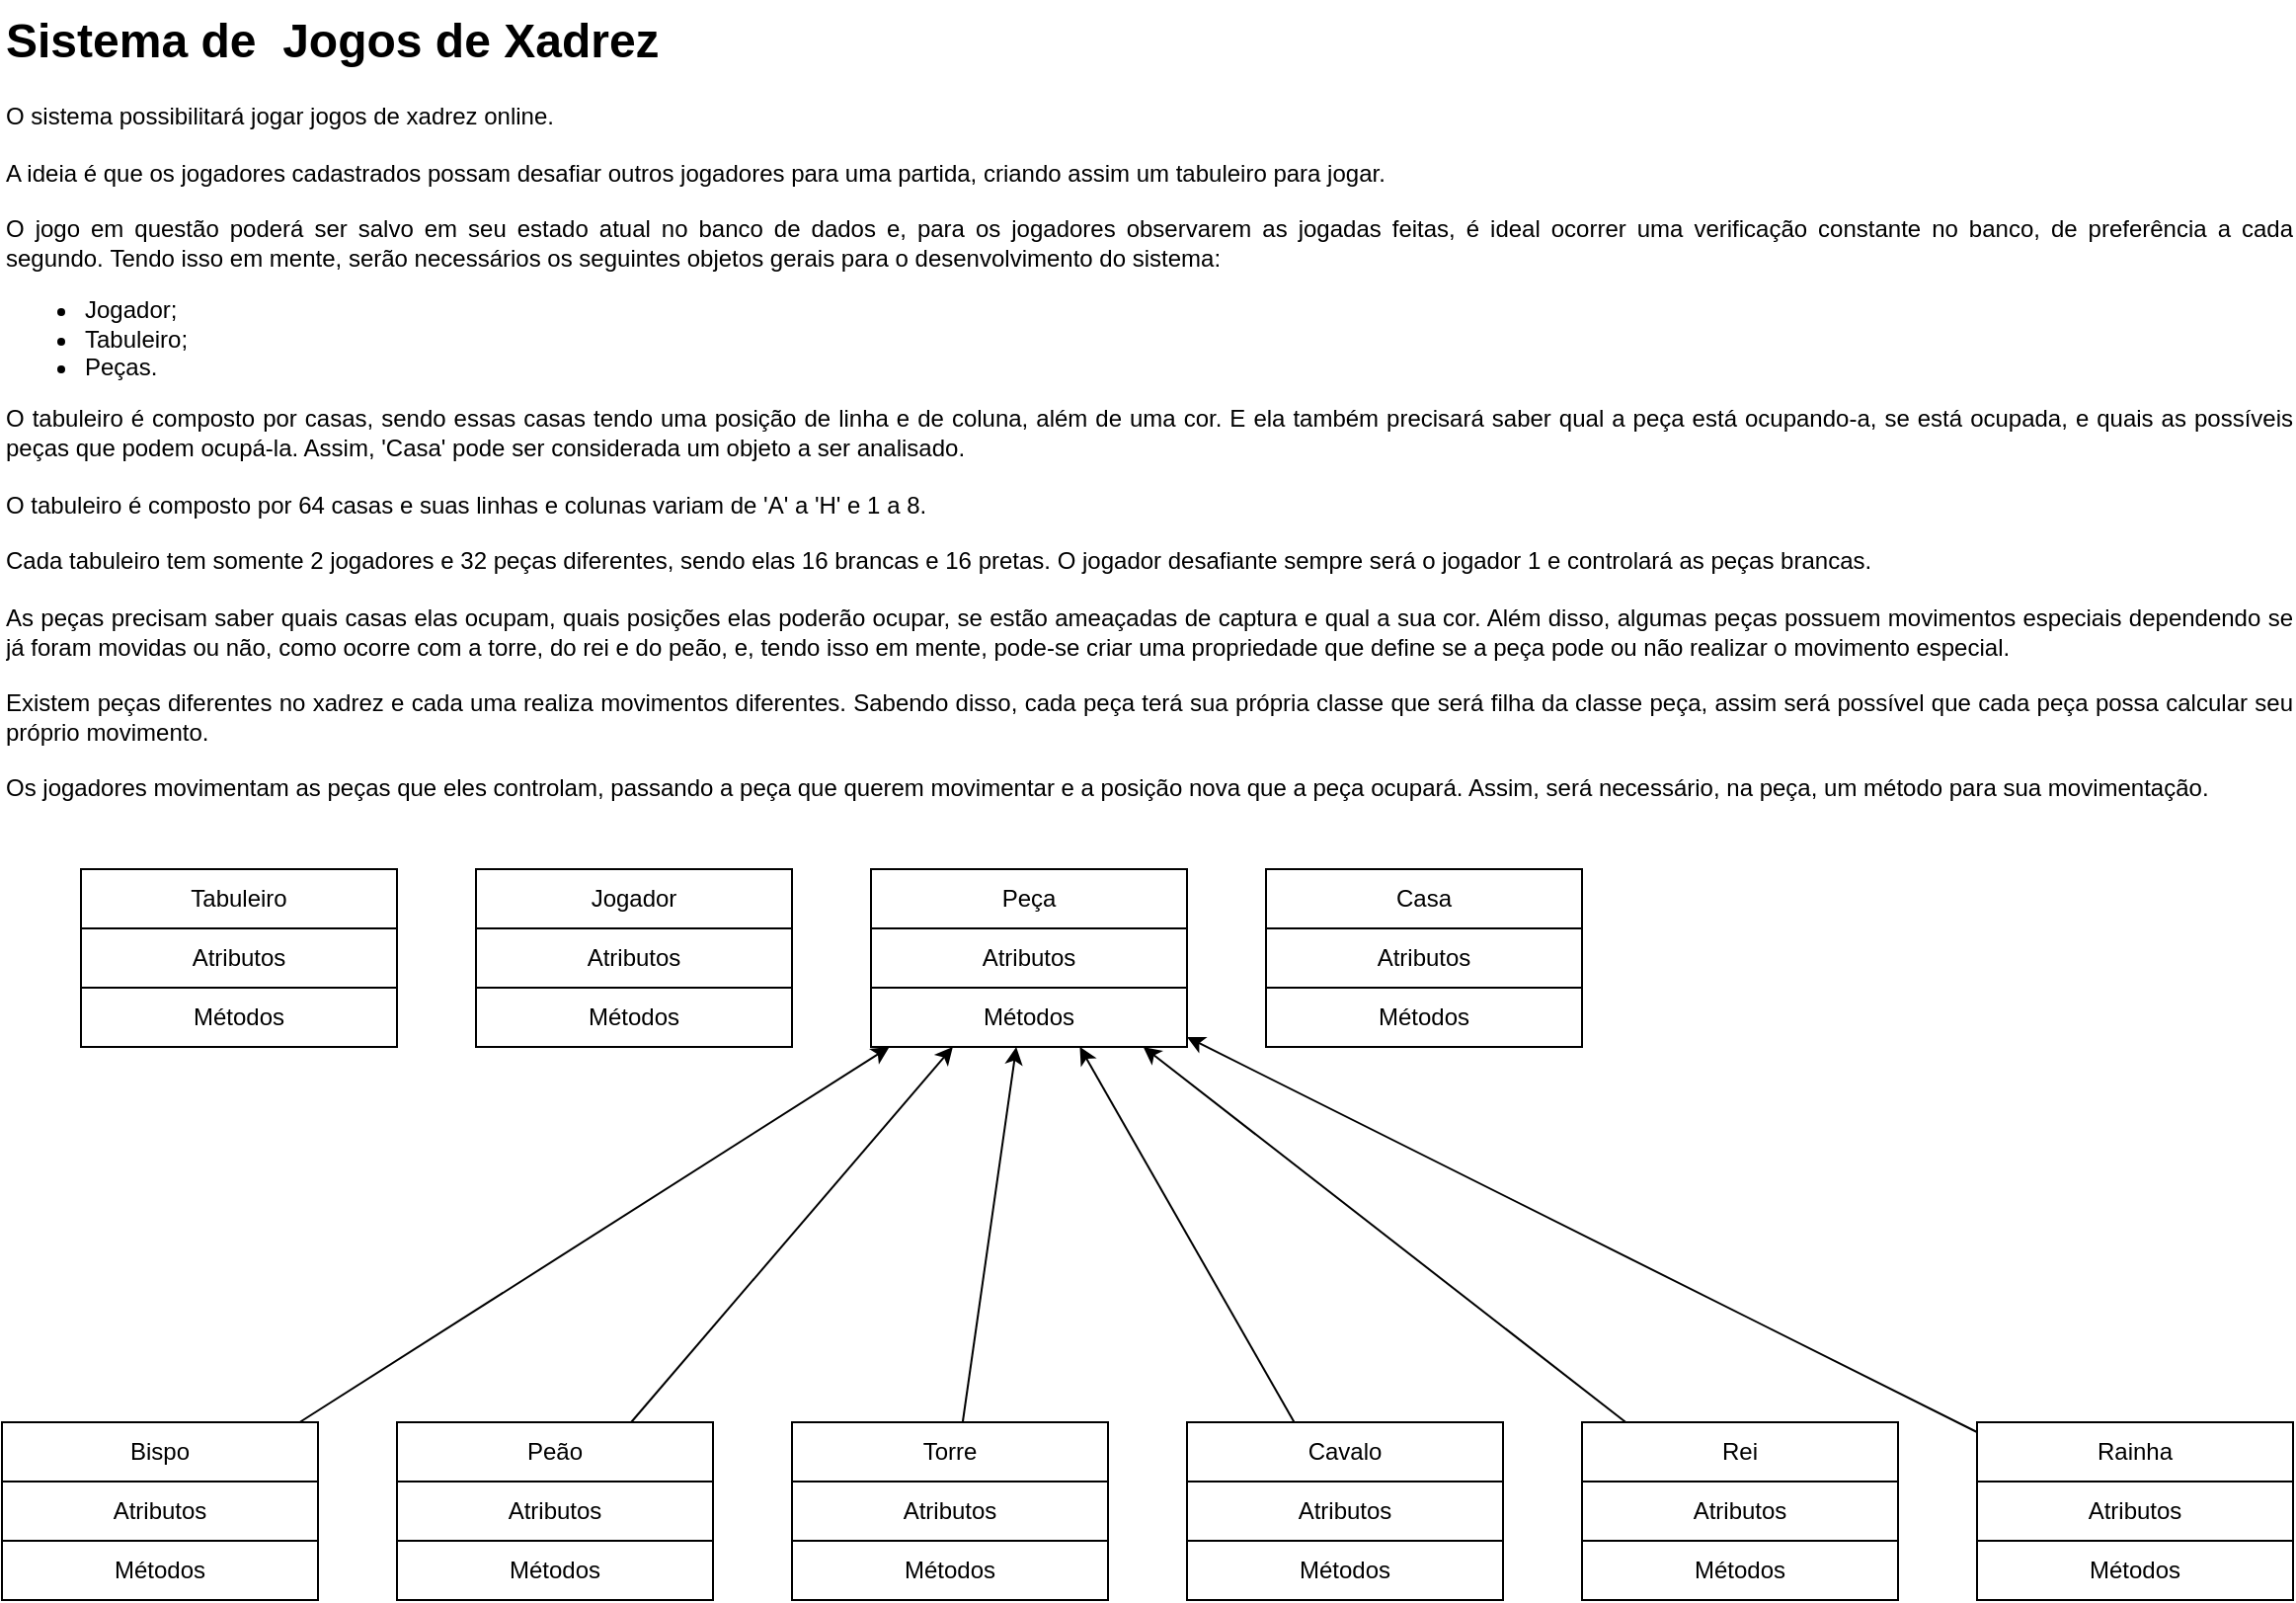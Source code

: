 <mxfile version="24.0.7" type="device">
  <diagram name="Página-1" id="HEw_7R2QyH2AdsNqoVbW">
    <mxGraphModel dx="1687" dy="918" grid="1" gridSize="10" guides="1" tooltips="1" connect="1" arrows="1" fold="1" page="1" pageScale="1" pageWidth="827" pageHeight="1169" math="0" shadow="0">
      <root>
        <mxCell id="0" />
        <mxCell id="1" parent="0" />
        <mxCell id="XlonBsh9_OxFFWAn-YS3-1" value="&lt;h1 style=&quot;text-align: justify; margin-top: 0px;&quot;&gt;Sistema de&amp;nbsp; Jogos de Xadrez&lt;/h1&gt;&lt;div&gt;&lt;div style=&quot;text-align: justify;&quot;&gt;O sistema possibilitará jogar jogos de xadrez online.&lt;/div&gt;&lt;div style=&quot;text-align: justify;&quot;&gt;&lt;br&gt;&lt;/div&gt;&lt;div&gt;&lt;div style=&quot;text-align: justify;&quot;&gt;&lt;span style=&quot;background-color: initial;&quot;&gt;A ideia é que os jogadores cadastrados possam desafiar outros jogadores para uma partida, criando assim um tabuleiro para jogar.&amp;nbsp;&lt;/span&gt;&lt;/div&gt;&lt;div style=&quot;text-align: justify;&quot;&gt;&lt;br&gt;&lt;/div&gt;&lt;/div&gt;&lt;div style=&quot;text-align: justify;&quot;&gt;O jogo em questão poderá ser salvo em seu estado atual no banco de dados e, para os jogadores observarem as jogadas feitas, é ideal ocorrer uma verificação constante no banco, de preferência a cada segundo.&amp;nbsp;&lt;span style=&quot;background-color: initial;&quot;&gt;Tendo isso em mente, serão necessários os seguintes objetos gerais para o desenvolvimento do sistema:&amp;nbsp;&lt;/span&gt;&lt;/div&gt;&lt;div&gt;&lt;ul&gt;&lt;li style=&quot;text-align: justify;&quot;&gt;Jogador;&lt;/li&gt;&lt;li style=&quot;text-align: justify;&quot;&gt;Tabuleiro;&amp;nbsp;&lt;/li&gt;&lt;li style=&quot;text-align: justify;&quot;&gt;Peças.&lt;/li&gt;&lt;/ul&gt;&lt;div style=&quot;text-align: justify;&quot;&gt;O tabuleiro é composto por casas, sendo essas casas tendo uma posição de linha e de coluna, além de uma cor. E ela também precisará saber qual a peça está ocupando-a, se está ocupada, e quais as possíveis peças que podem ocupá-la. Assim, &#39;Casa&#39; pode ser considerada um objeto a ser analisado.&lt;/div&gt;&lt;div style=&quot;text-align: justify;&quot;&gt;&lt;br&gt;&lt;/div&gt;&lt;div style=&quot;text-align: justify;&quot;&gt;O tabuleiro é composto por 64 casas e suas linhas e colunas variam de &#39;A&#39; a &#39;H&#39; e 1 a 8.&amp;nbsp;&lt;/div&gt;&lt;div style=&quot;text-align: justify;&quot;&gt;&lt;br&gt;&lt;/div&gt;&lt;div style=&quot;text-align: justify;&quot;&gt;Cada tabuleiro tem somente 2 jogadores e 32 peças diferentes, sendo elas 16 brancas e 16 pretas. O jogador desafiante sempre será o jogador 1 e controlará as peças brancas.&lt;/div&gt;&lt;div style=&quot;text-align: justify;&quot;&gt;&lt;br&gt;&lt;/div&gt;&lt;div style=&quot;text-align: justify;&quot;&gt;As peças precisam saber quais casas elas ocupam, quais posições elas poderão ocupar, se estão ameaçadas de captura e qual a sua cor. Além disso, algumas peças possuem movimentos especiais dependendo se já foram movidas ou não, como ocorre com a torre, do rei e do peão, e, tendo isso em mente, pode-se criar uma propriedade que define se a peça pode ou não realizar o movimento especial.&lt;/div&gt;&lt;div style=&quot;text-align: justify;&quot;&gt;&lt;br&gt;&lt;/div&gt;&lt;div style=&quot;text-align: justify;&quot;&gt;Existem peças diferentes no xadrez e cada uma realiza movimentos diferentes. Sabendo disso, cada peça terá sua própria classe que será filha da classe peça, assim será possível que cada peça possa calcular seu próprio movimento.&lt;/div&gt;&lt;div style=&quot;text-align: justify;&quot;&gt;&lt;br&gt;&lt;/div&gt;&lt;div style=&quot;text-align: justify;&quot;&gt;Os jogadores movimentam as peças que eles controlam, passando a peça que querem movimentar e a posição nova que a peça ocupará. Assim, será necessário, na peça, um método para sua movimentação.&lt;/div&gt;&lt;/div&gt;&lt;/div&gt;" style="text;html=1;whiteSpace=wrap;overflow=hidden;rounded=0;" vertex="1" parent="1">
          <mxGeometry x="40" y="40" width="1160" height="410" as="geometry" />
        </mxCell>
        <mxCell id="XlonBsh9_OxFFWAn-YS3-2" value="Tabuleiro" style="swimlane;fontStyle=0;childLayout=stackLayout;horizontal=1;startSize=30;horizontalStack=0;resizeParent=1;resizeParentMax=0;resizeLast=0;collapsible=1;marginBottom=0;whiteSpace=wrap;html=1;" vertex="1" parent="1">
          <mxGeometry x="80" y="480" width="160" height="90" as="geometry" />
        </mxCell>
        <mxCell id="XlonBsh9_OxFFWAn-YS3-69" value="Atributos" style="swimlane;fontStyle=0;childLayout=stackLayout;horizontal=1;startSize=30;horizontalStack=0;resizeParent=1;resizeParentMax=0;resizeLast=0;collapsible=1;marginBottom=0;whiteSpace=wrap;html=1;" vertex="1" collapsed="1" parent="XlonBsh9_OxFFWAn-YS3-2">
          <mxGeometry y="30" width="160" height="30" as="geometry">
            <mxRectangle y="30" width="160" height="60" as="alternateBounds" />
          </mxGeometry>
        </mxCell>
        <mxCell id="XlonBsh9_OxFFWAn-YS3-70" value="Item 1" style="text;strokeColor=none;fillColor=none;align=left;verticalAlign=middle;spacingLeft=4;spacingRight=4;overflow=hidden;points=[[0,0.5],[1,0.5]];portConstraint=eastwest;rotatable=0;whiteSpace=wrap;html=1;" vertex="1" parent="XlonBsh9_OxFFWAn-YS3-69">
          <mxGeometry y="30" width="160" height="30" as="geometry" />
        </mxCell>
        <mxCell id="XlonBsh9_OxFFWAn-YS3-65" value="Métodos" style="swimlane;fontStyle=0;childLayout=stackLayout;horizontal=1;startSize=30;horizontalStack=0;resizeParent=1;resizeParentMax=0;resizeLast=0;collapsible=1;marginBottom=0;whiteSpace=wrap;html=1;" vertex="1" collapsed="1" parent="XlonBsh9_OxFFWAn-YS3-2">
          <mxGeometry y="60" width="160" height="30" as="geometry">
            <mxRectangle y="60" width="160" height="60" as="alternateBounds" />
          </mxGeometry>
        </mxCell>
        <mxCell id="XlonBsh9_OxFFWAn-YS3-66" value="Item 1" style="text;strokeColor=none;fillColor=none;align=left;verticalAlign=middle;spacingLeft=4;spacingRight=4;overflow=hidden;points=[[0,0.5],[1,0.5]];portConstraint=eastwest;rotatable=0;whiteSpace=wrap;html=1;" vertex="1" parent="XlonBsh9_OxFFWAn-YS3-65">
          <mxGeometry y="30" width="160" height="30" as="geometry" />
        </mxCell>
        <mxCell id="XlonBsh9_OxFFWAn-YS3-6" value="Jogador" style="swimlane;fontStyle=0;childLayout=stackLayout;horizontal=1;startSize=30;horizontalStack=0;resizeParent=1;resizeParentMax=0;resizeLast=0;collapsible=1;marginBottom=0;whiteSpace=wrap;html=1;" vertex="1" parent="1">
          <mxGeometry x="280" y="480" width="160" height="90" as="geometry" />
        </mxCell>
        <mxCell id="XlonBsh9_OxFFWAn-YS3-71" value="Atributos" style="swimlane;fontStyle=0;childLayout=stackLayout;horizontal=1;startSize=30;horizontalStack=0;resizeParent=1;resizeParentMax=0;resizeLast=0;collapsible=1;marginBottom=0;whiteSpace=wrap;html=1;" vertex="1" collapsed="1" parent="XlonBsh9_OxFFWAn-YS3-6">
          <mxGeometry y="30" width="160" height="30" as="geometry">
            <mxRectangle y="30" width="160" height="60" as="alternateBounds" />
          </mxGeometry>
        </mxCell>
        <mxCell id="XlonBsh9_OxFFWAn-YS3-72" value="Item 1" style="text;strokeColor=none;fillColor=none;align=left;verticalAlign=middle;spacingLeft=4;spacingRight=4;overflow=hidden;points=[[0,0.5],[1,0.5]];portConstraint=eastwest;rotatable=0;whiteSpace=wrap;html=1;" vertex="1" parent="XlonBsh9_OxFFWAn-YS3-71">
          <mxGeometry y="30" width="160" height="30" as="geometry" />
        </mxCell>
        <mxCell id="XlonBsh9_OxFFWAn-YS3-73" value="Métodos" style="swimlane;fontStyle=0;childLayout=stackLayout;horizontal=1;startSize=30;horizontalStack=0;resizeParent=1;resizeParentMax=0;resizeLast=0;collapsible=1;marginBottom=0;whiteSpace=wrap;html=1;" vertex="1" collapsed="1" parent="XlonBsh9_OxFFWAn-YS3-6">
          <mxGeometry y="60" width="160" height="30" as="geometry">
            <mxRectangle y="60" width="160" height="60" as="alternateBounds" />
          </mxGeometry>
        </mxCell>
        <mxCell id="XlonBsh9_OxFFWAn-YS3-74" value="Item 1" style="text;strokeColor=none;fillColor=none;align=left;verticalAlign=middle;spacingLeft=4;spacingRight=4;overflow=hidden;points=[[0,0.5],[1,0.5]];portConstraint=eastwest;rotatable=0;whiteSpace=wrap;html=1;" vertex="1" parent="XlonBsh9_OxFFWAn-YS3-73">
          <mxGeometry y="30" width="160" height="30" as="geometry" />
        </mxCell>
        <mxCell id="XlonBsh9_OxFFWAn-YS3-8" value="Peça" style="swimlane;fontStyle=0;childLayout=stackLayout;horizontal=1;startSize=30;horizontalStack=0;resizeParent=1;resizeParentMax=0;resizeLast=0;collapsible=1;marginBottom=0;whiteSpace=wrap;html=1;" vertex="1" parent="1">
          <mxGeometry x="480" y="480" width="160" height="90" as="geometry" />
        </mxCell>
        <mxCell id="XlonBsh9_OxFFWAn-YS3-75" value="Atributos" style="swimlane;fontStyle=0;childLayout=stackLayout;horizontal=1;startSize=30;horizontalStack=0;resizeParent=1;resizeParentMax=0;resizeLast=0;collapsible=1;marginBottom=0;whiteSpace=wrap;html=1;" vertex="1" collapsed="1" parent="XlonBsh9_OxFFWAn-YS3-8">
          <mxGeometry y="30" width="160" height="30" as="geometry">
            <mxRectangle y="30" width="160" height="60" as="alternateBounds" />
          </mxGeometry>
        </mxCell>
        <mxCell id="XlonBsh9_OxFFWAn-YS3-76" value="Item 1" style="text;strokeColor=none;fillColor=none;align=left;verticalAlign=middle;spacingLeft=4;spacingRight=4;overflow=hidden;points=[[0,0.5],[1,0.5]];portConstraint=eastwest;rotatable=0;whiteSpace=wrap;html=1;" vertex="1" parent="XlonBsh9_OxFFWAn-YS3-75">
          <mxGeometry y="30" width="160" height="30" as="geometry" />
        </mxCell>
        <mxCell id="XlonBsh9_OxFFWAn-YS3-77" value="Métodos" style="swimlane;fontStyle=0;childLayout=stackLayout;horizontal=1;startSize=30;horizontalStack=0;resizeParent=1;resizeParentMax=0;resizeLast=0;collapsible=1;marginBottom=0;whiteSpace=wrap;html=1;" vertex="1" collapsed="1" parent="XlonBsh9_OxFFWAn-YS3-8">
          <mxGeometry y="60" width="160" height="30" as="geometry">
            <mxRectangle y="60" width="160" height="60" as="alternateBounds" />
          </mxGeometry>
        </mxCell>
        <mxCell id="XlonBsh9_OxFFWAn-YS3-78" value="Item 1" style="text;strokeColor=none;fillColor=none;align=left;verticalAlign=middle;spacingLeft=4;spacingRight=4;overflow=hidden;points=[[0,0.5],[1,0.5]];portConstraint=eastwest;rotatable=0;whiteSpace=wrap;html=1;" vertex="1" parent="XlonBsh9_OxFFWAn-YS3-77">
          <mxGeometry y="30" width="160" height="30" as="geometry" />
        </mxCell>
        <mxCell id="XlonBsh9_OxFFWAn-YS3-24" style="edgeStyle=none;rounded=0;orthogonalLoop=1;jettySize=auto;html=1;" edge="1" parent="1" source="XlonBsh9_OxFFWAn-YS3-10" target="XlonBsh9_OxFFWAn-YS3-8">
          <mxGeometry relative="1" as="geometry" />
        </mxCell>
        <mxCell id="XlonBsh9_OxFFWAn-YS3-10" value="Peão" style="swimlane;fontStyle=0;childLayout=stackLayout;horizontal=1;startSize=30;horizontalStack=0;resizeParent=1;resizeParentMax=0;resizeLast=0;collapsible=1;marginBottom=0;whiteSpace=wrap;html=1;" vertex="1" parent="1">
          <mxGeometry x="240" y="760" width="160" height="90" as="geometry" />
        </mxCell>
        <mxCell id="XlonBsh9_OxFFWAn-YS3-87" value="Atributos" style="swimlane;fontStyle=0;childLayout=stackLayout;horizontal=1;startSize=30;horizontalStack=0;resizeParent=1;resizeParentMax=0;resizeLast=0;collapsible=1;marginBottom=0;whiteSpace=wrap;html=1;" vertex="1" collapsed="1" parent="XlonBsh9_OxFFWAn-YS3-10">
          <mxGeometry y="30" width="160" height="30" as="geometry">
            <mxRectangle y="30" width="160" height="60" as="alternateBounds" />
          </mxGeometry>
        </mxCell>
        <mxCell id="XlonBsh9_OxFFWAn-YS3-88" value="Item 1" style="text;strokeColor=none;fillColor=none;align=left;verticalAlign=middle;spacingLeft=4;spacingRight=4;overflow=hidden;points=[[0,0.5],[1,0.5]];portConstraint=eastwest;rotatable=0;whiteSpace=wrap;html=1;" vertex="1" parent="XlonBsh9_OxFFWAn-YS3-87">
          <mxGeometry y="30" width="160" height="30" as="geometry" />
        </mxCell>
        <mxCell id="XlonBsh9_OxFFWAn-YS3-89" value="Métodos" style="swimlane;fontStyle=0;childLayout=stackLayout;horizontal=1;startSize=30;horizontalStack=0;resizeParent=1;resizeParentMax=0;resizeLast=0;collapsible=1;marginBottom=0;whiteSpace=wrap;html=1;" vertex="1" collapsed="1" parent="XlonBsh9_OxFFWAn-YS3-10">
          <mxGeometry y="60" width="160" height="30" as="geometry">
            <mxRectangle y="60" width="160" height="60" as="alternateBounds" />
          </mxGeometry>
        </mxCell>
        <mxCell id="XlonBsh9_OxFFWAn-YS3-90" value="Item 1" style="text;strokeColor=none;fillColor=none;align=left;verticalAlign=middle;spacingLeft=4;spacingRight=4;overflow=hidden;points=[[0,0.5],[1,0.5]];portConstraint=eastwest;rotatable=0;whiteSpace=wrap;html=1;" vertex="1" parent="XlonBsh9_OxFFWAn-YS3-89">
          <mxGeometry y="30" width="160" height="30" as="geometry" />
        </mxCell>
        <mxCell id="XlonBsh9_OxFFWAn-YS3-25" style="edgeStyle=none;rounded=0;orthogonalLoop=1;jettySize=auto;html=1;" edge="1" parent="1" source="XlonBsh9_OxFFWAn-YS3-12" target="XlonBsh9_OxFFWAn-YS3-8">
          <mxGeometry relative="1" as="geometry" />
        </mxCell>
        <mxCell id="XlonBsh9_OxFFWAn-YS3-12" value="Torre" style="swimlane;fontStyle=0;childLayout=stackLayout;horizontal=1;startSize=30;horizontalStack=0;resizeParent=1;resizeParentMax=0;resizeLast=0;collapsible=1;marginBottom=0;whiteSpace=wrap;html=1;" vertex="1" parent="1">
          <mxGeometry x="440" y="760" width="160" height="90" as="geometry" />
        </mxCell>
        <mxCell id="XlonBsh9_OxFFWAn-YS3-91" value="Atributos" style="swimlane;fontStyle=0;childLayout=stackLayout;horizontal=1;startSize=30;horizontalStack=0;resizeParent=1;resizeParentMax=0;resizeLast=0;collapsible=1;marginBottom=0;whiteSpace=wrap;html=1;" vertex="1" collapsed="1" parent="XlonBsh9_OxFFWAn-YS3-12">
          <mxGeometry y="30" width="160" height="30" as="geometry">
            <mxRectangle y="30" width="160" height="60" as="alternateBounds" />
          </mxGeometry>
        </mxCell>
        <mxCell id="XlonBsh9_OxFFWAn-YS3-92" value="Item 1" style="text;strokeColor=none;fillColor=none;align=left;verticalAlign=middle;spacingLeft=4;spacingRight=4;overflow=hidden;points=[[0,0.5],[1,0.5]];portConstraint=eastwest;rotatable=0;whiteSpace=wrap;html=1;" vertex="1" parent="XlonBsh9_OxFFWAn-YS3-91">
          <mxGeometry y="30" width="160" height="30" as="geometry" />
        </mxCell>
        <mxCell id="XlonBsh9_OxFFWAn-YS3-93" value="Métodos" style="swimlane;fontStyle=0;childLayout=stackLayout;horizontal=1;startSize=30;horizontalStack=0;resizeParent=1;resizeParentMax=0;resizeLast=0;collapsible=1;marginBottom=0;whiteSpace=wrap;html=1;" vertex="1" collapsed="1" parent="XlonBsh9_OxFFWAn-YS3-12">
          <mxGeometry y="60" width="160" height="30" as="geometry">
            <mxRectangle y="60" width="160" height="60" as="alternateBounds" />
          </mxGeometry>
        </mxCell>
        <mxCell id="XlonBsh9_OxFFWAn-YS3-94" value="Item 1" style="text;strokeColor=none;fillColor=none;align=left;verticalAlign=middle;spacingLeft=4;spacingRight=4;overflow=hidden;points=[[0,0.5],[1,0.5]];portConstraint=eastwest;rotatable=0;whiteSpace=wrap;html=1;" vertex="1" parent="XlonBsh9_OxFFWAn-YS3-93">
          <mxGeometry y="30" width="160" height="30" as="geometry" />
        </mxCell>
        <mxCell id="XlonBsh9_OxFFWAn-YS3-26" style="edgeStyle=none;rounded=0;orthogonalLoop=1;jettySize=auto;html=1;" edge="1" parent="1" source="XlonBsh9_OxFFWAn-YS3-14" target="XlonBsh9_OxFFWAn-YS3-8">
          <mxGeometry relative="1" as="geometry" />
        </mxCell>
        <mxCell id="XlonBsh9_OxFFWAn-YS3-14" value="Cavalo" style="swimlane;fontStyle=0;childLayout=stackLayout;horizontal=1;startSize=30;horizontalStack=0;resizeParent=1;resizeParentMax=0;resizeLast=0;collapsible=1;marginBottom=0;whiteSpace=wrap;html=1;" vertex="1" parent="1">
          <mxGeometry x="640" y="760" width="160" height="90" as="geometry" />
        </mxCell>
        <mxCell id="XlonBsh9_OxFFWAn-YS3-95" value="Atributos" style="swimlane;fontStyle=0;childLayout=stackLayout;horizontal=1;startSize=30;horizontalStack=0;resizeParent=1;resizeParentMax=0;resizeLast=0;collapsible=1;marginBottom=0;whiteSpace=wrap;html=1;" vertex="1" collapsed="1" parent="XlonBsh9_OxFFWAn-YS3-14">
          <mxGeometry y="30" width="160" height="30" as="geometry">
            <mxRectangle y="30" width="160" height="60" as="alternateBounds" />
          </mxGeometry>
        </mxCell>
        <mxCell id="XlonBsh9_OxFFWAn-YS3-96" value="Item 1" style="text;strokeColor=none;fillColor=none;align=left;verticalAlign=middle;spacingLeft=4;spacingRight=4;overflow=hidden;points=[[0,0.5],[1,0.5]];portConstraint=eastwest;rotatable=0;whiteSpace=wrap;html=1;" vertex="1" parent="XlonBsh9_OxFFWAn-YS3-95">
          <mxGeometry y="30" width="160" height="30" as="geometry" />
        </mxCell>
        <mxCell id="XlonBsh9_OxFFWAn-YS3-97" value="Métodos" style="swimlane;fontStyle=0;childLayout=stackLayout;horizontal=1;startSize=30;horizontalStack=0;resizeParent=1;resizeParentMax=0;resizeLast=0;collapsible=1;marginBottom=0;whiteSpace=wrap;html=1;" vertex="1" collapsed="1" parent="XlonBsh9_OxFFWAn-YS3-14">
          <mxGeometry y="60" width="160" height="30" as="geometry">
            <mxRectangle y="60" width="160" height="60" as="alternateBounds" />
          </mxGeometry>
        </mxCell>
        <mxCell id="XlonBsh9_OxFFWAn-YS3-98" value="Item 1" style="text;strokeColor=none;fillColor=none;align=left;verticalAlign=middle;spacingLeft=4;spacingRight=4;overflow=hidden;points=[[0,0.5],[1,0.5]];portConstraint=eastwest;rotatable=0;whiteSpace=wrap;html=1;" vertex="1" parent="XlonBsh9_OxFFWAn-YS3-97">
          <mxGeometry y="30" width="160" height="30" as="geometry" />
        </mxCell>
        <mxCell id="XlonBsh9_OxFFWAn-YS3-23" style="edgeStyle=none;rounded=0;orthogonalLoop=1;jettySize=auto;html=1;" edge="1" parent="1" source="XlonBsh9_OxFFWAn-YS3-16" target="XlonBsh9_OxFFWAn-YS3-8">
          <mxGeometry relative="1" as="geometry" />
        </mxCell>
        <mxCell id="XlonBsh9_OxFFWAn-YS3-16" value="Bispo" style="swimlane;fontStyle=0;childLayout=stackLayout;horizontal=1;startSize=30;horizontalStack=0;resizeParent=1;resizeParentMax=0;resizeLast=0;collapsible=1;marginBottom=0;whiteSpace=wrap;html=1;" vertex="1" parent="1">
          <mxGeometry x="40" y="760" width="160" height="90" as="geometry" />
        </mxCell>
        <mxCell id="XlonBsh9_OxFFWAn-YS3-83" value="Atributos" style="swimlane;fontStyle=0;childLayout=stackLayout;horizontal=1;startSize=30;horizontalStack=0;resizeParent=1;resizeParentMax=0;resizeLast=0;collapsible=1;marginBottom=0;whiteSpace=wrap;html=1;" vertex="1" collapsed="1" parent="XlonBsh9_OxFFWAn-YS3-16">
          <mxGeometry y="30" width="160" height="30" as="geometry">
            <mxRectangle y="30" width="160" height="60" as="alternateBounds" />
          </mxGeometry>
        </mxCell>
        <mxCell id="XlonBsh9_OxFFWAn-YS3-84" value="Item 1" style="text;strokeColor=none;fillColor=none;align=left;verticalAlign=middle;spacingLeft=4;spacingRight=4;overflow=hidden;points=[[0,0.5],[1,0.5]];portConstraint=eastwest;rotatable=0;whiteSpace=wrap;html=1;" vertex="1" parent="XlonBsh9_OxFFWAn-YS3-83">
          <mxGeometry y="30" width="160" height="30" as="geometry" />
        </mxCell>
        <mxCell id="XlonBsh9_OxFFWAn-YS3-85" value="Métodos" style="swimlane;fontStyle=0;childLayout=stackLayout;horizontal=1;startSize=30;horizontalStack=0;resizeParent=1;resizeParentMax=0;resizeLast=0;collapsible=1;marginBottom=0;whiteSpace=wrap;html=1;" vertex="1" collapsed="1" parent="XlonBsh9_OxFFWAn-YS3-16">
          <mxGeometry y="60" width="160" height="30" as="geometry">
            <mxRectangle y="60" width="160" height="60" as="alternateBounds" />
          </mxGeometry>
        </mxCell>
        <mxCell id="XlonBsh9_OxFFWAn-YS3-86" value="Item 1" style="text;strokeColor=none;fillColor=none;align=left;verticalAlign=middle;spacingLeft=4;spacingRight=4;overflow=hidden;points=[[0,0.5],[1,0.5]];portConstraint=eastwest;rotatable=0;whiteSpace=wrap;html=1;" vertex="1" parent="XlonBsh9_OxFFWAn-YS3-85">
          <mxGeometry y="30" width="160" height="30" as="geometry" />
        </mxCell>
        <mxCell id="XlonBsh9_OxFFWAn-YS3-28" style="edgeStyle=none;rounded=0;orthogonalLoop=1;jettySize=auto;html=1;" edge="1" parent="1" source="XlonBsh9_OxFFWAn-YS3-18" target="XlonBsh9_OxFFWAn-YS3-8">
          <mxGeometry relative="1" as="geometry" />
        </mxCell>
        <mxCell id="XlonBsh9_OxFFWAn-YS3-18" value="Rainha" style="swimlane;fontStyle=0;childLayout=stackLayout;horizontal=1;startSize=30;horizontalStack=0;resizeParent=1;resizeParentMax=0;resizeLast=0;collapsible=1;marginBottom=0;whiteSpace=wrap;html=1;" vertex="1" parent="1">
          <mxGeometry x="1040" y="760" width="160" height="90" as="geometry" />
        </mxCell>
        <mxCell id="XlonBsh9_OxFFWAn-YS3-103" value="Atributos" style="swimlane;fontStyle=0;childLayout=stackLayout;horizontal=1;startSize=30;horizontalStack=0;resizeParent=1;resizeParentMax=0;resizeLast=0;collapsible=1;marginBottom=0;whiteSpace=wrap;html=1;" vertex="1" collapsed="1" parent="XlonBsh9_OxFFWAn-YS3-18">
          <mxGeometry y="30" width="160" height="30" as="geometry">
            <mxRectangle y="30" width="160" height="60" as="alternateBounds" />
          </mxGeometry>
        </mxCell>
        <mxCell id="XlonBsh9_OxFFWAn-YS3-104" value="Item 1" style="text;strokeColor=none;fillColor=none;align=left;verticalAlign=middle;spacingLeft=4;spacingRight=4;overflow=hidden;points=[[0,0.5],[1,0.5]];portConstraint=eastwest;rotatable=0;whiteSpace=wrap;html=1;" vertex="1" parent="XlonBsh9_OxFFWAn-YS3-103">
          <mxGeometry y="30" width="160" height="30" as="geometry" />
        </mxCell>
        <mxCell id="XlonBsh9_OxFFWAn-YS3-105" value="Métodos" style="swimlane;fontStyle=0;childLayout=stackLayout;horizontal=1;startSize=30;horizontalStack=0;resizeParent=1;resizeParentMax=0;resizeLast=0;collapsible=1;marginBottom=0;whiteSpace=wrap;html=1;" vertex="1" collapsed="1" parent="XlonBsh9_OxFFWAn-YS3-18">
          <mxGeometry y="60" width="160" height="30" as="geometry">
            <mxRectangle y="60" width="160" height="60" as="alternateBounds" />
          </mxGeometry>
        </mxCell>
        <mxCell id="XlonBsh9_OxFFWAn-YS3-106" value="Item 1" style="text;strokeColor=none;fillColor=none;align=left;verticalAlign=middle;spacingLeft=4;spacingRight=4;overflow=hidden;points=[[0,0.5],[1,0.5]];portConstraint=eastwest;rotatable=0;whiteSpace=wrap;html=1;" vertex="1" parent="XlonBsh9_OxFFWAn-YS3-105">
          <mxGeometry y="30" width="160" height="30" as="geometry" />
        </mxCell>
        <mxCell id="XlonBsh9_OxFFWAn-YS3-27" style="edgeStyle=none;rounded=0;orthogonalLoop=1;jettySize=auto;html=1;" edge="1" parent="1" source="XlonBsh9_OxFFWAn-YS3-20" target="XlonBsh9_OxFFWAn-YS3-8">
          <mxGeometry relative="1" as="geometry" />
        </mxCell>
        <mxCell id="XlonBsh9_OxFFWAn-YS3-20" value="Rei" style="swimlane;fontStyle=0;childLayout=stackLayout;horizontal=1;startSize=30;horizontalStack=0;resizeParent=1;resizeParentMax=0;resizeLast=0;collapsible=1;marginBottom=0;whiteSpace=wrap;html=1;" vertex="1" parent="1">
          <mxGeometry x="840" y="760" width="160" height="90" as="geometry" />
        </mxCell>
        <mxCell id="XlonBsh9_OxFFWAn-YS3-99" value="Atributos" style="swimlane;fontStyle=0;childLayout=stackLayout;horizontal=1;startSize=30;horizontalStack=0;resizeParent=1;resizeParentMax=0;resizeLast=0;collapsible=1;marginBottom=0;whiteSpace=wrap;html=1;" vertex="1" collapsed="1" parent="XlonBsh9_OxFFWAn-YS3-20">
          <mxGeometry y="30" width="160" height="30" as="geometry">
            <mxRectangle y="30" width="160" height="60" as="alternateBounds" />
          </mxGeometry>
        </mxCell>
        <mxCell id="XlonBsh9_OxFFWAn-YS3-100" value="Item 1" style="text;strokeColor=none;fillColor=none;align=left;verticalAlign=middle;spacingLeft=4;spacingRight=4;overflow=hidden;points=[[0,0.5],[1,0.5]];portConstraint=eastwest;rotatable=0;whiteSpace=wrap;html=1;" vertex="1" parent="XlonBsh9_OxFFWAn-YS3-99">
          <mxGeometry y="30" width="160" height="30" as="geometry" />
        </mxCell>
        <mxCell id="XlonBsh9_OxFFWAn-YS3-101" value="Métodos" style="swimlane;fontStyle=0;childLayout=stackLayout;horizontal=1;startSize=30;horizontalStack=0;resizeParent=1;resizeParentMax=0;resizeLast=0;collapsible=1;marginBottom=0;whiteSpace=wrap;html=1;" vertex="1" collapsed="1" parent="XlonBsh9_OxFFWAn-YS3-20">
          <mxGeometry y="60" width="160" height="30" as="geometry">
            <mxRectangle y="60" width="160" height="60" as="alternateBounds" />
          </mxGeometry>
        </mxCell>
        <mxCell id="XlonBsh9_OxFFWAn-YS3-102" value="Item 1" style="text;strokeColor=none;fillColor=none;align=left;verticalAlign=middle;spacingLeft=4;spacingRight=4;overflow=hidden;points=[[0,0.5],[1,0.5]];portConstraint=eastwest;rotatable=0;whiteSpace=wrap;html=1;" vertex="1" parent="XlonBsh9_OxFFWAn-YS3-101">
          <mxGeometry y="30" width="160" height="30" as="geometry" />
        </mxCell>
        <mxCell id="XlonBsh9_OxFFWAn-YS3-29" value="Casa" style="swimlane;fontStyle=0;childLayout=stackLayout;horizontal=1;startSize=30;horizontalStack=0;resizeParent=1;resizeParentMax=0;resizeLast=0;collapsible=1;marginBottom=0;whiteSpace=wrap;html=1;" vertex="1" parent="1">
          <mxGeometry x="680" y="480" width="160" height="90" as="geometry" />
        </mxCell>
        <mxCell id="XlonBsh9_OxFFWAn-YS3-79" value="Atributos" style="swimlane;fontStyle=0;childLayout=stackLayout;horizontal=1;startSize=30;horizontalStack=0;resizeParent=1;resizeParentMax=0;resizeLast=0;collapsible=1;marginBottom=0;whiteSpace=wrap;html=1;" vertex="1" collapsed="1" parent="XlonBsh9_OxFFWAn-YS3-29">
          <mxGeometry y="30" width="160" height="30" as="geometry">
            <mxRectangle y="30" width="160" height="60" as="alternateBounds" />
          </mxGeometry>
        </mxCell>
        <mxCell id="XlonBsh9_OxFFWAn-YS3-80" value="Item 1" style="text;strokeColor=none;fillColor=none;align=left;verticalAlign=middle;spacingLeft=4;spacingRight=4;overflow=hidden;points=[[0,0.5],[1,0.5]];portConstraint=eastwest;rotatable=0;whiteSpace=wrap;html=1;" vertex="1" parent="XlonBsh9_OxFFWAn-YS3-79">
          <mxGeometry y="30" width="160" height="30" as="geometry" />
        </mxCell>
        <mxCell id="XlonBsh9_OxFFWAn-YS3-81" value="Métodos" style="swimlane;fontStyle=0;childLayout=stackLayout;horizontal=1;startSize=30;horizontalStack=0;resizeParent=1;resizeParentMax=0;resizeLast=0;collapsible=1;marginBottom=0;whiteSpace=wrap;html=1;" vertex="1" collapsed="1" parent="XlonBsh9_OxFFWAn-YS3-29">
          <mxGeometry y="60" width="160" height="30" as="geometry">
            <mxRectangle y="60" width="160" height="60" as="alternateBounds" />
          </mxGeometry>
        </mxCell>
        <mxCell id="XlonBsh9_OxFFWAn-YS3-82" value="Item 1" style="text;strokeColor=none;fillColor=none;align=left;verticalAlign=middle;spacingLeft=4;spacingRight=4;overflow=hidden;points=[[0,0.5],[1,0.5]];portConstraint=eastwest;rotatable=0;whiteSpace=wrap;html=1;" vertex="1" parent="XlonBsh9_OxFFWAn-YS3-81">
          <mxGeometry y="30" width="160" height="30" as="geometry" />
        </mxCell>
      </root>
    </mxGraphModel>
  </diagram>
</mxfile>
